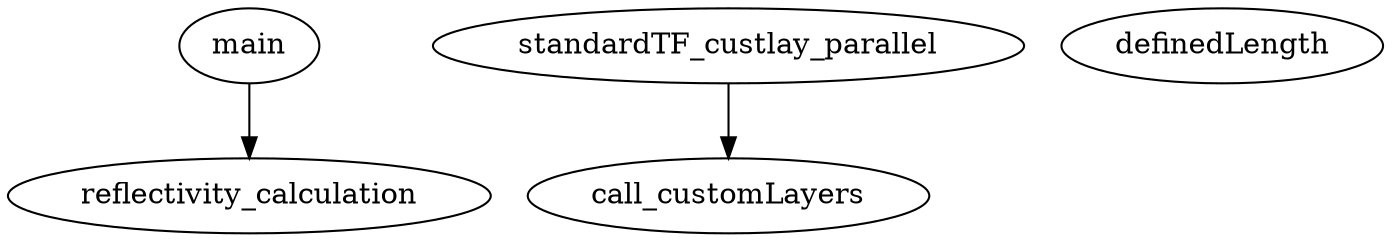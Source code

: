 /* Created by mdot for Matlab */
digraph m2html {
  main -> reflectivity_calculation;
  standardTF_custlay_parallel -> call_customLayers;

  call_customLayers [URL="call_customLayers.html"];
  definedLength [URL="definedLength.html"];
  main [URL="main.html"];
  reflectivity_calculation [URL="reflectivity_calculation.html"];
  standardTF_custlay_parallel [URL="standardTF_custlay_parallel.html"];
}